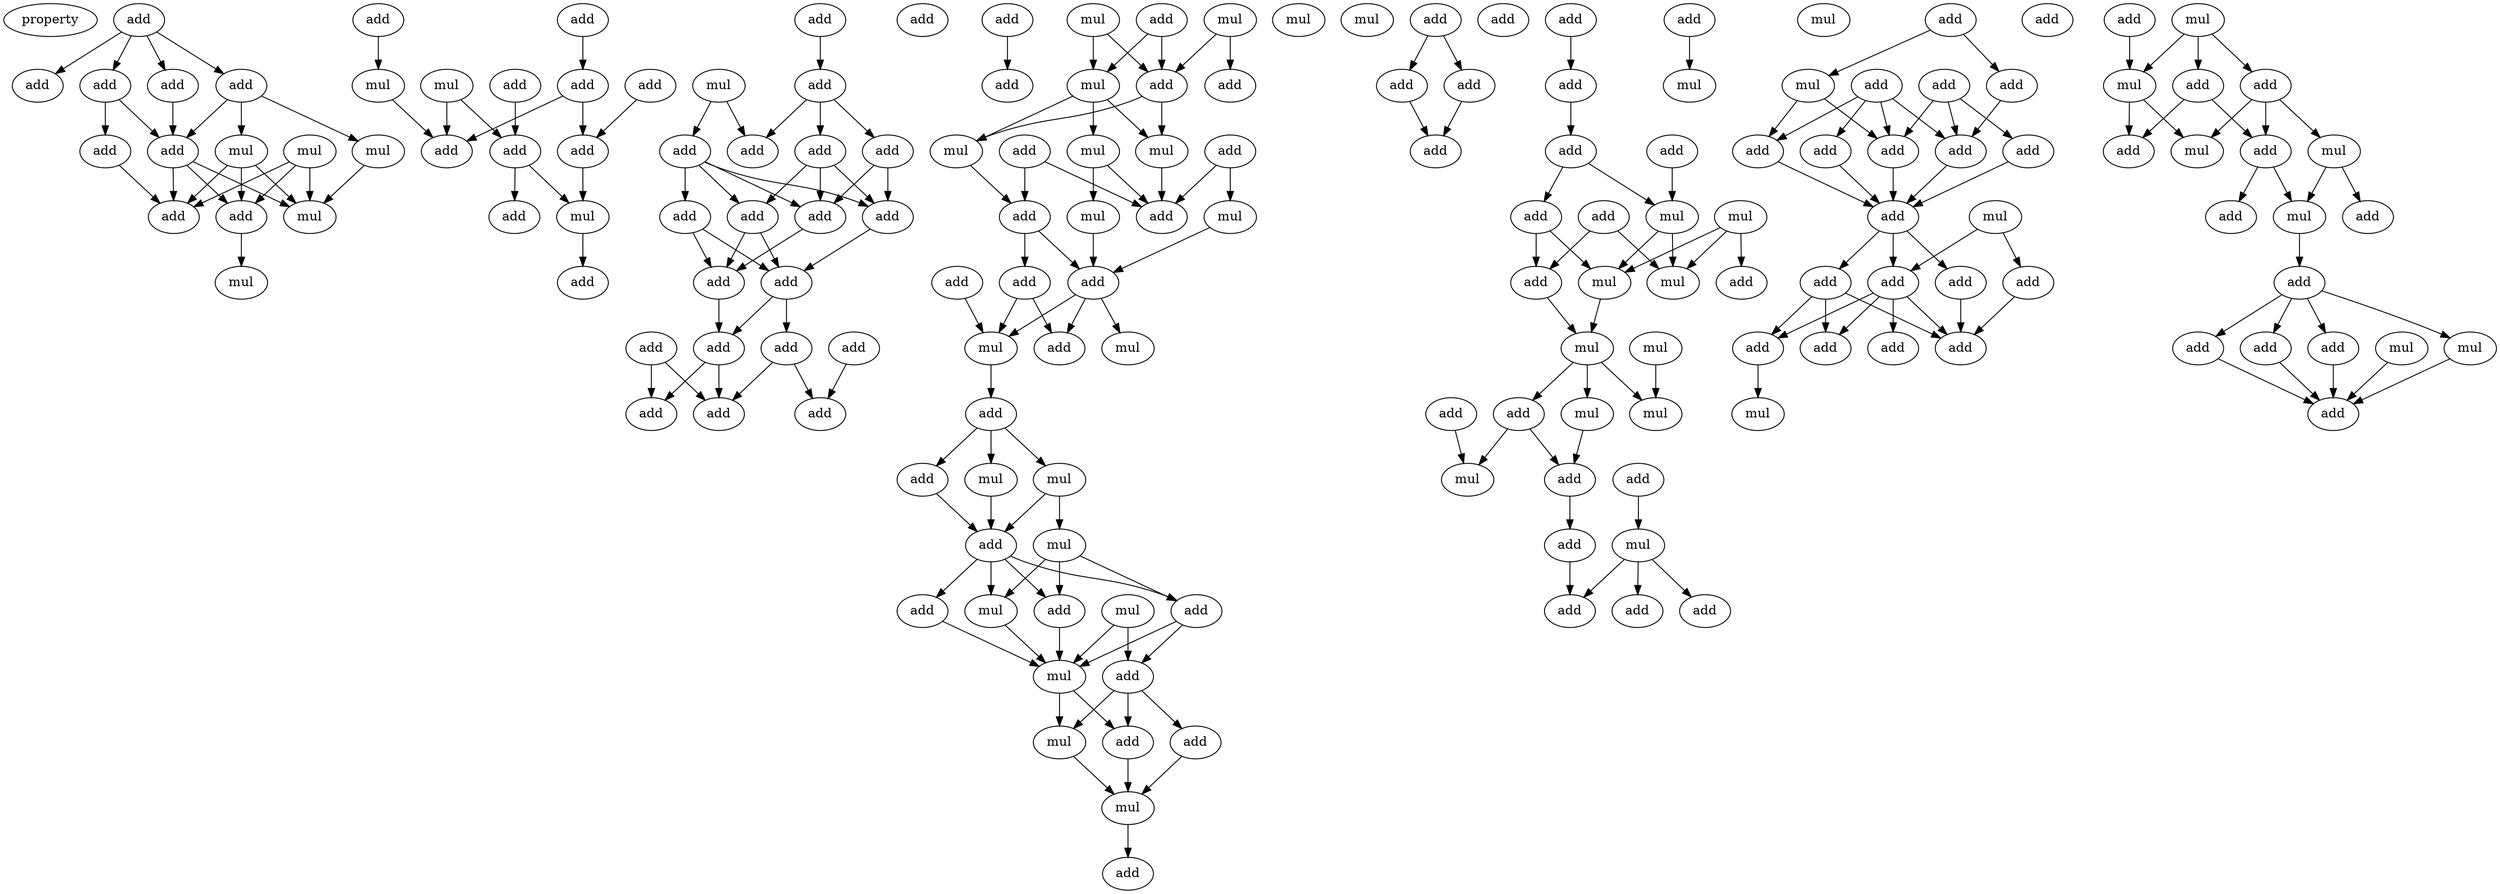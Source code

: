 digraph {
    node [fontcolor=black]
    property [mul=2,lf=1.3]
    0 [ label = add ];
    1 [ label = add ];
    2 [ label = add ];
    3 [ label = add ];
    4 [ label = add ];
    5 [ label = mul ];
    6 [ label = add ];
    7 [ label = mul ];
    8 [ label = add ];
    9 [ label = mul ];
    10 [ label = add ];
    11 [ label = add ];
    12 [ label = mul ];
    13 [ label = mul ];
    14 [ label = add ];
    15 [ label = add ];
    16 [ label = add ];
    17 [ label = mul ];
    18 [ label = add ];
    19 [ label = mul ];
    20 [ label = add ];
    21 [ label = add ];
    22 [ label = add ];
    23 [ label = add ];
    24 [ label = mul ];
    25 [ label = add ];
    26 [ label = add ];
    27 [ label = add ];
    28 [ label = mul ];
    29 [ label = add ];
    30 [ label = add ];
    31 [ label = add ];
    32 [ label = add ];
    33 [ label = add ];
    34 [ label = add ];
    35 [ label = add ];
    36 [ label = add ];
    37 [ label = add ];
    38 [ label = add ];
    39 [ label = add ];
    40 [ label = add ];
    41 [ label = add ];
    42 [ label = add ];
    43 [ label = add ];
    44 [ label = add ];
    45 [ label = add ];
    46 [ label = add ];
    47 [ label = add ];
    48 [ label = add ];
    49 [ label = add ];
    50 [ label = mul ];
    51 [ label = mul ];
    52 [ label = add ];
    53 [ label = add ];
    54 [ label = add ];
    55 [ label = mul ];
    56 [ label = add ];
    57 [ label = mul ];
    58 [ label = add ];
    59 [ label = mul ];
    60 [ label = mul ];
    61 [ label = add ];
    62 [ label = add ];
    63 [ label = mul ];
    64 [ label = mul ];
    65 [ label = add ];
    66 [ label = add ];
    67 [ label = add ];
    68 [ label = mul ];
    69 [ label = mul ];
    70 [ label = add ];
    71 [ label = add ];
    72 [ label = add ];
    73 [ label = mul ];
    74 [ label = mul ];
    75 [ label = mul ];
    76 [ label = mul ];
    77 [ label = add ];
    78 [ label = mul ];
    79 [ label = add ];
    80 [ label = add ];
    81 [ label = mul ];
    82 [ label = add ];
    83 [ label = mul ];
    84 [ label = add ];
    85 [ label = add ];
    86 [ label = add ];
    87 [ label = mul ];
    88 [ label = mul ];
    89 [ label = add ];
    90 [ label = mul ];
    91 [ label = add ];
    92 [ label = add ];
    93 [ label = add ];
    94 [ label = add ];
    95 [ label = add ];
    96 [ label = add ];
    97 [ label = add ];
    98 [ label = add ];
    99 [ label = add ];
    100 [ label = add ];
    101 [ label = add ];
    102 [ label = add ];
    103 [ label = mul ];
    104 [ label = mul ];
    105 [ label = mul ];
    106 [ label = mul ];
    107 [ label = mul ];
    108 [ label = add ];
    109 [ label = add ];
    110 [ label = mul ];
    111 [ label = mul ];
    112 [ label = add ];
    113 [ label = mul ];
    114 [ label = add ];
    115 [ label = mul ];
    116 [ label = mul ];
    117 [ label = add ];
    118 [ label = add ];
    119 [ label = mul ];
    120 [ label = add ];
    121 [ label = mul ];
    122 [ label = add ];
    123 [ label = add ];
    124 [ label = add ];
    125 [ label = add ];
    126 [ label = add ];
    127 [ label = add ];
    128 [ label = add ];
    129 [ label = mul ];
    130 [ label = add ];
    131 [ label = add ];
    132 [ label = add ];
    133 [ label = add ];
    134 [ label = add ];
    135 [ label = add ];
    136 [ label = mul ];
    137 [ label = add ];
    138 [ label = add ];
    139 [ label = add ];
    140 [ label = add ];
    141 [ label = add ];
    142 [ label = add ];
    143 [ label = add ];
    144 [ label = add ];
    145 [ label = add ];
    146 [ label = mul ];
    147 [ label = add ];
    148 [ label = mul ];
    149 [ label = mul ];
    150 [ label = add ];
    151 [ label = add ];
    152 [ label = mul ];
    153 [ label = add ];
    154 [ label = add ];
    155 [ label = mul ];
    156 [ label = mul ];
    157 [ label = add ];
    158 [ label = add ];
    159 [ label = add ];
    160 [ label = add ];
    161 [ label = add ];
    162 [ label = mul ];
    163 [ label = mul ];
    164 [ label = add ];
    165 [ label = add ];
    0 -> 1 [ name = 0 ];
    0 -> 2 [ name = 1 ];
    0 -> 3 [ name = 2 ];
    0 -> 4 [ name = 3 ];
    2 -> 6 [ name = 4 ];
    2 -> 8 [ name = 5 ];
    3 -> 5 [ name = 6 ];
    3 -> 6 [ name = 7 ];
    3 -> 7 [ name = 8 ];
    4 -> 6 [ name = 9 ];
    5 -> 12 [ name = 10 ];
    6 -> 10 [ name = 11 ];
    6 -> 11 [ name = 12 ];
    6 -> 12 [ name = 13 ];
    7 -> 10 [ name = 14 ];
    7 -> 11 [ name = 15 ];
    7 -> 12 [ name = 16 ];
    8 -> 11 [ name = 17 ];
    9 -> 10 [ name = 18 ];
    9 -> 11 [ name = 19 ];
    9 -> 12 [ name = 20 ];
    10 -> 13 [ name = 21 ];
    14 -> 20 [ name = 22 ];
    15 -> 17 [ name = 23 ];
    16 -> 23 [ name = 24 ];
    17 -> 21 [ name = 25 ];
    18 -> 22 [ name = 26 ];
    19 -> 21 [ name = 27 ];
    19 -> 22 [ name = 28 ];
    20 -> 21 [ name = 29 ];
    20 -> 23 [ name = 30 ];
    22 -> 24 [ name = 31 ];
    22 -> 25 [ name = 32 ];
    23 -> 24 [ name = 33 ];
    24 -> 26 [ name = 34 ];
    27 -> 29 [ name = 35 ];
    28 -> 32 [ name = 36 ];
    28 -> 33 [ name = 37 ];
    29 -> 30 [ name = 38 ];
    29 -> 31 [ name = 39 ];
    29 -> 32 [ name = 40 ];
    30 -> 34 [ name = 41 ];
    30 -> 35 [ name = 42 ];
    31 -> 34 [ name = 43 ];
    31 -> 35 [ name = 44 ];
    31 -> 37 [ name = 45 ];
    33 -> 34 [ name = 46 ];
    33 -> 35 [ name = 47 ];
    33 -> 37 [ name = 48 ];
    33 -> 38 [ name = 49 ];
    34 -> 39 [ name = 50 ];
    35 -> 40 [ name = 51 ];
    37 -> 39 [ name = 52 ];
    37 -> 40 [ name = 53 ];
    38 -> 39 [ name = 54 ];
    38 -> 40 [ name = 55 ];
    39 -> 41 [ name = 56 ];
    40 -> 41 [ name = 57 ];
    40 -> 43 [ name = 58 ];
    41 -> 45 [ name = 59 ];
    41 -> 46 [ name = 60 ];
    42 -> 47 [ name = 61 ];
    43 -> 46 [ name = 62 ];
    43 -> 47 [ name = 63 ];
    44 -> 45 [ name = 64 ];
    44 -> 46 [ name = 65 ];
    48 -> 52 [ name = 66 ];
    49 -> 54 [ name = 67 ];
    49 -> 55 [ name = 68 ];
    50 -> 54 [ name = 69 ];
    50 -> 55 [ name = 70 ];
    51 -> 53 [ name = 71 ];
    51 -> 54 [ name = 72 ];
    54 -> 57 [ name = 73 ];
    54 -> 59 [ name = 74 ];
    55 -> 57 [ name = 75 ];
    55 -> 59 [ name = 76 ];
    55 -> 60 [ name = 77 ];
    56 -> 61 [ name = 78 ];
    56 -> 62 [ name = 79 ];
    57 -> 61 [ name = 80 ];
    58 -> 61 [ name = 81 ];
    58 -> 64 [ name = 82 ];
    59 -> 62 [ name = 83 ];
    60 -> 61 [ name = 84 ];
    60 -> 63 [ name = 85 ];
    62 -> 66 [ name = 86 ];
    62 -> 67 [ name = 87 ];
    63 -> 67 [ name = 88 ];
    64 -> 67 [ name = 89 ];
    65 -> 69 [ name = 90 ];
    66 -> 69 [ name = 91 ];
    66 -> 70 [ name = 92 ];
    67 -> 68 [ name = 93 ];
    67 -> 69 [ name = 94 ];
    67 -> 70 [ name = 95 ];
    69 -> 71 [ name = 96 ];
    71 -> 72 [ name = 97 ];
    71 -> 74 [ name = 98 ];
    71 -> 75 [ name = 99 ];
    72 -> 77 [ name = 100 ];
    74 -> 77 [ name = 101 ];
    75 -> 76 [ name = 102 ];
    75 -> 77 [ name = 103 ];
    76 -> 78 [ name = 104 ];
    76 -> 80 [ name = 105 ];
    76 -> 82 [ name = 106 ];
    77 -> 78 [ name = 107 ];
    77 -> 79 [ name = 108 ];
    77 -> 80 [ name = 109 ];
    77 -> 82 [ name = 110 ];
    78 -> 83 [ name = 111 ];
    79 -> 83 [ name = 112 ];
    80 -> 83 [ name = 113 ];
    80 -> 84 [ name = 114 ];
    81 -> 83 [ name = 115 ];
    81 -> 84 [ name = 116 ];
    82 -> 83 [ name = 117 ];
    83 -> 85 [ name = 118 ];
    83 -> 87 [ name = 119 ];
    84 -> 85 [ name = 120 ];
    84 -> 86 [ name = 121 ];
    84 -> 87 [ name = 122 ];
    85 -> 88 [ name = 123 ];
    86 -> 88 [ name = 124 ];
    87 -> 88 [ name = 125 ];
    88 -> 89 [ name = 126 ];
    91 -> 93 [ name = 127 ];
    91 -> 95 [ name = 128 ];
    93 -> 96 [ name = 129 ];
    94 -> 97 [ name = 130 ];
    95 -> 96 [ name = 131 ];
    97 -> 99 [ name = 132 ];
    98 -> 103 [ name = 133 ];
    99 -> 102 [ name = 134 ];
    99 -> 103 [ name = 135 ];
    100 -> 105 [ name = 136 ];
    101 -> 106 [ name = 137 ];
    101 -> 109 [ name = 138 ];
    102 -> 107 [ name = 139 ];
    102 -> 109 [ name = 140 ];
    103 -> 106 [ name = 141 ];
    103 -> 107 [ name = 142 ];
    104 -> 106 [ name = 143 ];
    104 -> 107 [ name = 144 ];
    104 -> 108 [ name = 145 ];
    107 -> 111 [ name = 146 ];
    109 -> 111 [ name = 147 ];
    110 -> 113 [ name = 148 ];
    111 -> 112 [ name = 149 ];
    111 -> 113 [ name = 150 ];
    111 -> 115 [ name = 151 ];
    112 -> 116 [ name = 152 ];
    112 -> 118 [ name = 153 ];
    114 -> 116 [ name = 154 ];
    115 -> 118 [ name = 155 ];
    117 -> 119 [ name = 156 ];
    118 -> 120 [ name = 157 ];
    119 -> 122 [ name = 158 ];
    119 -> 123 [ name = 159 ];
    119 -> 124 [ name = 160 ];
    120 -> 124 [ name = 161 ];
    125 -> 126 [ name = 162 ];
    125 -> 129 [ name = 163 ];
    126 -> 133 [ name = 164 ];
    127 -> 130 [ name = 165 ];
    127 -> 131 [ name = 166 ];
    127 -> 132 [ name = 167 ];
    127 -> 133 [ name = 168 ];
    128 -> 130 [ name = 169 ];
    128 -> 133 [ name = 170 ];
    128 -> 134 [ name = 171 ];
    129 -> 130 [ name = 172 ];
    129 -> 132 [ name = 173 ];
    130 -> 135 [ name = 174 ];
    131 -> 135 [ name = 175 ];
    132 -> 135 [ name = 176 ];
    133 -> 135 [ name = 177 ];
    134 -> 135 [ name = 178 ];
    135 -> 137 [ name = 179 ];
    135 -> 138 [ name = 180 ];
    135 -> 139 [ name = 181 ];
    136 -> 138 [ name = 182 ];
    136 -> 140 [ name = 183 ];
    137 -> 143 [ name = 184 ];
    138 -> 142 [ name = 185 ];
    138 -> 143 [ name = 186 ];
    138 -> 144 [ name = 187 ];
    138 -> 145 [ name = 188 ];
    139 -> 143 [ name = 189 ];
    139 -> 144 [ name = 190 ];
    139 -> 145 [ name = 191 ];
    140 -> 143 [ name = 192 ];
    144 -> 146 [ name = 193 ];
    147 -> 149 [ name = 194 ];
    148 -> 149 [ name = 195 ];
    148 -> 150 [ name = 196 ];
    148 -> 151 [ name = 197 ];
    149 -> 152 [ name = 198 ];
    149 -> 154 [ name = 199 ];
    150 -> 152 [ name = 200 ];
    150 -> 153 [ name = 201 ];
    150 -> 155 [ name = 202 ];
    151 -> 153 [ name = 203 ];
    151 -> 154 [ name = 204 ];
    153 -> 156 [ name = 205 ];
    153 -> 158 [ name = 206 ];
    155 -> 156 [ name = 207 ];
    155 -> 157 [ name = 208 ];
    156 -> 159 [ name = 209 ];
    159 -> 160 [ name = 210 ];
    159 -> 161 [ name = 211 ];
    159 -> 162 [ name = 212 ];
    159 -> 164 [ name = 213 ];
    160 -> 165 [ name = 214 ];
    161 -> 165 [ name = 215 ];
    162 -> 165 [ name = 216 ];
    163 -> 165 [ name = 217 ];
    164 -> 165 [ name = 218 ];
}
